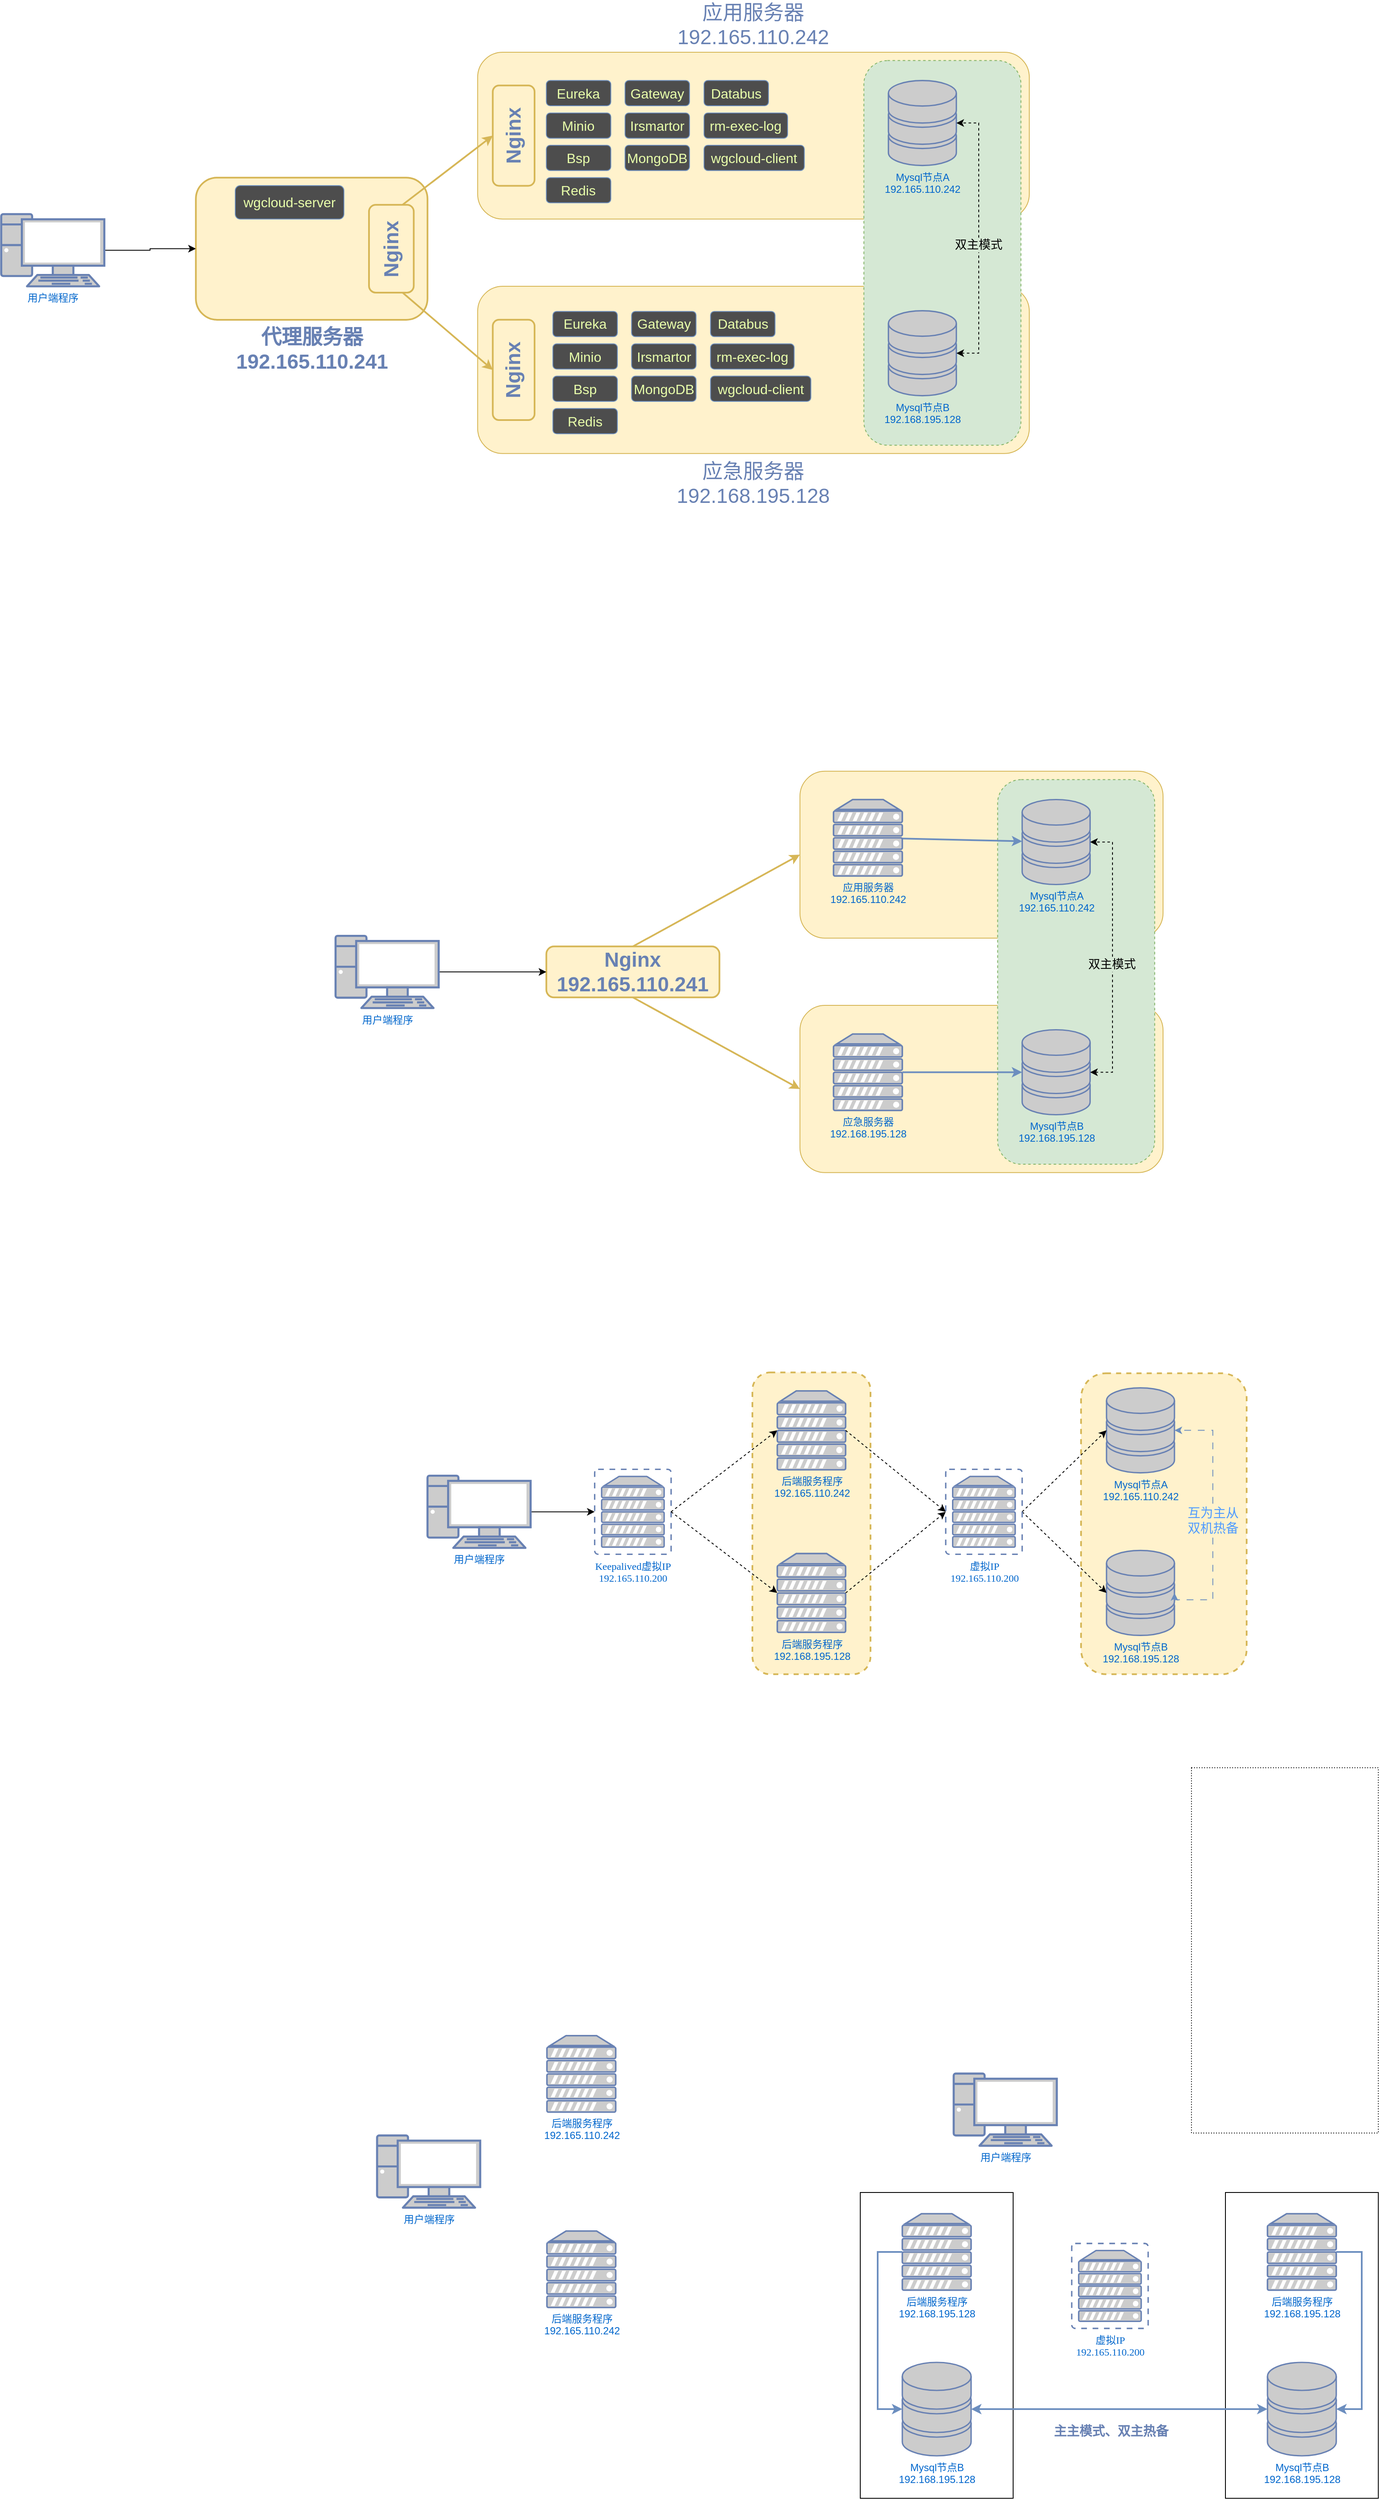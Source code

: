 <mxfile version="21.0.8" type="github">
  <diagram name="第 1 页" id="BswIt9UjBe5UcrXF_6dl">
    <mxGraphModel dx="2634" dy="2364" grid="1" gridSize="9.843" guides="1" tooltips="1" connect="1" arrows="1" fold="1" page="0" pageScale="1" pageWidth="827" pageHeight="1169" math="0" shadow="0">
      <root>
        <mxCell id="0" />
        <mxCell id="1" parent="0" />
        <mxCell id="cAEdlz6pTDF4jk9mvGDk-106" value="" style="rounded=1;whiteSpace=wrap;html=1;dashed=1;labelBackgroundColor=#FFF2CC;labelBorderColor=none;strokeColor=#d6b656;strokeWidth=2;fontFamily=Times New Roman;fontSize=15;fillColor=#fff2cc;glass=0;" parent="1" vertex="1">
          <mxGeometry x="-267.025" y="274.678" width="139.075" height="355.252" as="geometry" />
        </mxCell>
        <mxCell id="cAEdlz6pTDF4jk9mvGDk-84" value="" style="rounded=1;whiteSpace=wrap;html=1;dashed=1;labelBorderColor=none;strokeColor=#d6b656;fontFamily=Times New Roman;fontSize=15;fillColor=#fff2cc;strokeWidth=2;" parent="1" vertex="1">
          <mxGeometry x="119.97" y="275.59" width="194.99" height="354.33" as="geometry" />
        </mxCell>
        <mxCell id="cAEdlz6pTDF4jk9mvGDk-60" value="" style="rounded=0;whiteSpace=wrap;html=1;labelBorderColor=#6c8ebf;fontFamily=Times New Roman;fontSize=15;dashed=1;dashPattern=1 2;" parent="1" vertex="1">
          <mxGeometry x="250" y="740" width="220" height="430" as="geometry" />
        </mxCell>
        <mxCell id="cAEdlz6pTDF4jk9mvGDk-47" value="" style="rounded=0;whiteSpace=wrap;html=1;fontFamily=Comic Sans MS;" parent="1" vertex="1">
          <mxGeometry x="290" y="1240" width="180" height="360" as="geometry" />
        </mxCell>
        <mxCell id="cAEdlz6pTDF4jk9mvGDk-1" value="Mysql节点A&lt;br&gt;192.165.110.242&lt;br&gt;" style="fontColor=#0066CC;verticalAlign=top;verticalLabelPosition=bottom;labelPosition=center;align=center;html=1;outlineConnect=0;fillColor=#CCCCCC;strokeColor=#6881B3;gradientColor=none;gradientDirection=north;strokeWidth=2;shape=mxgraph.networks.storage;" parent="1" vertex="1">
          <mxGeometry x="149.97" y="292.81" width="80" height="100" as="geometry" />
        </mxCell>
        <mxCell id="cAEdlz6pTDF4jk9mvGDk-2" value="Mysql节点B&lt;br&gt;192.168.195.128&lt;br&gt;" style="fontColor=#0066CC;verticalAlign=top;verticalLabelPosition=bottom;labelPosition=center;align=center;html=1;outlineConnect=0;fillColor=#CCCCCC;strokeColor=#6881B3;gradientColor=none;gradientDirection=north;strokeWidth=2;shape=mxgraph.networks.storage;" parent="1" vertex="1">
          <mxGeometry x="149.97" y="484.231" width="80" height="100" as="geometry" />
        </mxCell>
        <mxCell id="cAEdlz6pTDF4jk9mvGDk-3" value="用户端程序" style="fontColor=#0066CC;verticalAlign=top;verticalLabelPosition=bottom;labelPosition=center;align=center;html=1;outlineConnect=0;fillColor=#CCCCCC;strokeColor=#6881B3;gradientColor=none;gradientDirection=north;strokeWidth=2;shape=mxgraph.networks.pc;" parent="1" vertex="1">
          <mxGeometry x="-708.97" y="1172.88" width="121.43" height="85" as="geometry" />
        </mxCell>
        <mxCell id="cAEdlz6pTDF4jk9mvGDk-4" value="后端服务程序&lt;br&gt;192.165.110.242&lt;br&gt;" style="fontColor=#0066CC;verticalAlign=top;verticalLabelPosition=bottom;labelPosition=center;align=center;html=1;outlineConnect=0;fillColor=#CCCCCC;strokeColor=#6881B3;gradientColor=none;gradientDirection=north;strokeWidth=2;shape=mxgraph.networks.server;" parent="1" vertex="1">
          <mxGeometry x="-508.97" y="1055.38" width="81" height="90" as="geometry" />
        </mxCell>
        <mxCell id="cAEdlz6pTDF4jk9mvGDk-23" value="" style="endArrow=classic;startArrow=classic;html=1;rounded=0;strokeColor=#6c8ebf;fontColor=#99004D;fillColor=#dae8fc;strokeWidth=1;edgeStyle=orthogonalEdgeStyle;entryX=1;entryY=0.5;entryDx=0;entryDy=0;entryPerimeter=0;exitX=1;exitY=0.5;exitDx=0;exitDy=0;exitPerimeter=0;dashed=1;dashPattern=8 8;" parent="1" source="cAEdlz6pTDF4jk9mvGDk-2" target="cAEdlz6pTDF4jk9mvGDk-1" edge="1">
          <mxGeometry width="50" height="50" relative="1" as="geometry">
            <mxPoint x="-70.87" y="492.81" as="sourcePoint" />
            <mxPoint x="-20.87" y="442.81" as="targetPoint" />
            <Array as="points">
              <mxPoint x="275.13" y="542.31" />
              <mxPoint x="275.13" y="343.31" />
            </Array>
          </mxGeometry>
        </mxCell>
        <mxCell id="cAEdlz6pTDF4jk9mvGDk-59" value="互为主从&lt;br&gt;双机热备" style="edgeLabel;html=1;align=center;verticalAlign=middle;resizable=0;points=[];fontSize=15;fontFamily=Times New Roman;fontColor=#4F9BFF;labelBorderColor=none;labelBackgroundColor=#FFF2CC;" parent="cAEdlz6pTDF4jk9mvGDk-23" vertex="1" connectable="0">
          <mxGeometry x="0.068" y="3" relative="1" as="geometry">
            <mxPoint x="3" y="11" as="offset" />
          </mxGeometry>
        </mxCell>
        <mxCell id="cAEdlz6pTDF4jk9mvGDk-34" value="Mysql节点B&lt;br&gt;192.168.195.128&lt;br&gt;" style="fontColor=#0066CC;verticalAlign=top;verticalLabelPosition=bottom;labelPosition=center;align=center;html=1;outlineConnect=0;fillColor=#CCCCCC;strokeColor=#6881B3;gradientColor=none;gradientDirection=north;strokeWidth=2;shape=mxgraph.networks.storage;" parent="1" vertex="1">
          <mxGeometry x="339.5" y="1440" width="81" height="110" as="geometry" />
        </mxCell>
        <mxCell id="cAEdlz6pTDF4jk9mvGDk-36" value="用户端程序" style="fontColor=#0066CC;verticalAlign=top;verticalLabelPosition=bottom;labelPosition=center;align=center;html=1;outlineConnect=0;fillColor=#CCCCCC;strokeColor=#6881B3;gradientColor=none;gradientDirection=north;strokeWidth=2;shape=mxgraph.networks.pc;" parent="1" vertex="1">
          <mxGeometry x="-30" y="1100" width="121.43" height="85" as="geometry" />
        </mxCell>
        <mxCell id="cAEdlz6pTDF4jk9mvGDk-41" style="edgeStyle=orthogonalEdgeStyle;rounded=0;orthogonalLoop=1;jettySize=auto;html=1;entryX=1;entryY=0.5;entryDx=0;entryDy=0;entryPerimeter=0;strokeColor=#6c8ebf;strokeWidth=2;fontFamily=Comic Sans MS;fontColor=#6881b3;fillColor=#dae8fc;exitX=1;exitY=0.5;exitDx=0;exitDy=0;exitPerimeter=0;" parent="1" source="cAEdlz6pTDF4jk9mvGDk-42" target="cAEdlz6pTDF4jk9mvGDk-34" edge="1">
          <mxGeometry relative="1" as="geometry">
            <Array as="points">
              <mxPoint x="450.5" y="1310" />
              <mxPoint x="450.5" y="1495" />
            </Array>
          </mxGeometry>
        </mxCell>
        <mxCell id="cAEdlz6pTDF4jk9mvGDk-42" value="后端服务程序&lt;br&gt;192.168.195.128" style="fontColor=#0066CC;verticalAlign=top;verticalLabelPosition=bottom;labelPosition=center;align=center;html=1;outlineConnect=0;fillColor=#CCCCCC;strokeColor=#6881B3;gradientColor=none;gradientDirection=north;strokeWidth=2;shape=mxgraph.networks.server;" parent="1" vertex="1">
          <mxGeometry x="339.5" y="1265" width="81" height="90" as="geometry" />
        </mxCell>
        <mxCell id="cAEdlz6pTDF4jk9mvGDk-46" value="虚拟IP&lt;br&gt;192.165.110.200" style="fontColor=#0066CC;verticalAlign=top;verticalLabelPosition=bottom;labelPosition=center;align=center;html=1;outlineConnect=0;fillColor=#CCCCCC;strokeColor=#6881B3;gradientColor=none;gradientDirection=north;strokeWidth=2;shape=mxgraph.networks.virtual_server;fontFamily=Comic Sans MS;" parent="1" vertex="1">
          <mxGeometry x="109" y="1300" width="90" height="100" as="geometry" />
        </mxCell>
        <mxCell id="cAEdlz6pTDF4jk9mvGDk-49" value="" style="rounded=0;whiteSpace=wrap;html=1;fontFamily=Comic Sans MS;" parent="1" vertex="1">
          <mxGeometry x="-140" y="1240" width="180" height="360" as="geometry" />
        </mxCell>
        <mxCell id="cAEdlz6pTDF4jk9mvGDk-50" value="Mysql节点B&lt;br&gt;192.168.195.128&lt;br&gt;" style="fontColor=#0066CC;verticalAlign=top;verticalLabelPosition=bottom;labelPosition=center;align=center;html=1;outlineConnect=0;fillColor=#CCCCCC;strokeColor=#6881B3;gradientColor=none;gradientDirection=north;strokeWidth=2;shape=mxgraph.networks.storage;" parent="1" vertex="1">
          <mxGeometry x="-90.5" y="1440" width="81" height="110" as="geometry" />
        </mxCell>
        <mxCell id="cAEdlz6pTDF4jk9mvGDk-51" style="edgeStyle=orthogonalEdgeStyle;rounded=0;orthogonalLoop=1;jettySize=auto;html=1;entryX=0;entryY=0.5;entryDx=0;entryDy=0;entryPerimeter=0;strokeColor=#6c8ebf;strokeWidth=2;fontFamily=Comic Sans MS;fontColor=#6881b3;fillColor=#dae8fc;exitX=0;exitY=0.5;exitDx=0;exitDy=0;exitPerimeter=0;" parent="1" source="cAEdlz6pTDF4jk9mvGDk-52" target="cAEdlz6pTDF4jk9mvGDk-50" edge="1">
          <mxGeometry relative="1" as="geometry">
            <Array as="points">
              <mxPoint x="-119.5" y="1310" />
              <mxPoint x="-119.5" y="1495" />
            </Array>
          </mxGeometry>
        </mxCell>
        <mxCell id="cAEdlz6pTDF4jk9mvGDk-52" value="后端服务程序&lt;br&gt;192.168.195.128" style="fontColor=#0066CC;verticalAlign=top;verticalLabelPosition=bottom;labelPosition=center;align=center;html=1;outlineConnect=0;fillColor=#CCCCCC;strokeColor=#6881B3;gradientColor=none;gradientDirection=north;strokeWidth=2;shape=mxgraph.networks.server;" parent="1" vertex="1">
          <mxGeometry x="-90.5" y="1265" width="81" height="90" as="geometry" />
        </mxCell>
        <mxCell id="cAEdlz6pTDF4jk9mvGDk-54" value="" style="endArrow=classic;startArrow=classic;html=1;rounded=0;strokeColor=#6c8ebf;strokeWidth=2;fontFamily=Comic Sans MS;fontColor=#6881b3;fillColor=#dae8fc;exitX=1;exitY=0.5;exitDx=0;exitDy=0;exitPerimeter=0;" parent="1" source="cAEdlz6pTDF4jk9mvGDk-50" target="cAEdlz6pTDF4jk9mvGDk-34" edge="1">
          <mxGeometry width="50" height="50" relative="1" as="geometry">
            <mxPoint x="250" y="1370" as="sourcePoint" />
            <mxPoint x="300" y="1320" as="targetPoint" />
          </mxGeometry>
        </mxCell>
        <mxCell id="cAEdlz6pTDF4jk9mvGDk-55" value="&lt;p style=&quot;line-height: 120%; font-size: 15px;&quot;&gt;主主模式、双主热备&lt;/p&gt;" style="edgeLabel;html=1;align=center;verticalAlign=middle;resizable=0;points=[];fontFamily=Times New Roman;fontColor=#6881b3;fontSize=15;fontStyle=1;spacing=2;spacingLeft=0;horizontal=1;" parent="cAEdlz6pTDF4jk9mvGDk-54" vertex="1" connectable="0">
          <mxGeometry x="-0.073" relative="1" as="geometry">
            <mxPoint x="2" y="25" as="offset" />
          </mxGeometry>
        </mxCell>
        <mxCell id="cAEdlz6pTDF4jk9mvGDk-78" style="rounded=0;orthogonalLoop=1;jettySize=auto;html=1;strokeColor=#000000;strokeWidth=1;fontFamily=Times New Roman;fontSize=15;fontColor=#6881b3;fillColor=#F2CC8F;exitX=1;exitY=0.5;exitDx=0;exitDy=0;exitPerimeter=0;dashed=1;entryX=0;entryY=0.5;entryDx=0;entryDy=0;entryPerimeter=0;" parent="1" source="cAEdlz6pTDF4jk9mvGDk-62" target="cAEdlz6pTDF4jk9mvGDk-1" edge="1">
          <mxGeometry relative="1" as="geometry" />
        </mxCell>
        <mxCell id="cAEdlz6pTDF4jk9mvGDk-79" style="edgeStyle=none;rounded=0;orthogonalLoop=1;jettySize=auto;html=1;strokeColor=#000000;strokeWidth=1;fontFamily=Times New Roman;fontSize=15;fontColor=#6881b3;fillColor=#F2CC8F;exitX=1;exitY=0.5;exitDx=0;exitDy=0;exitPerimeter=0;dashed=1;entryX=0;entryY=0.5;entryDx=0;entryDy=0;entryPerimeter=0;" parent="1" source="cAEdlz6pTDF4jk9mvGDk-62" target="cAEdlz6pTDF4jk9mvGDk-2" edge="1">
          <mxGeometry relative="1" as="geometry" />
        </mxCell>
        <mxCell id="cAEdlz6pTDF4jk9mvGDk-62" value="虚拟IP&lt;br&gt;192.165.110.200" style="fontColor=#0066CC;verticalAlign=top;verticalLabelPosition=bottom;labelPosition=center;align=center;html=1;outlineConnect=0;fillColor=#CCCCCC;strokeColor=#6881B3;gradientColor=none;gradientDirection=north;strokeWidth=2;shape=mxgraph.networks.virtual_server;fontFamily=Comic Sans MS;" parent="1" vertex="1">
          <mxGeometry x="-39.37" y="388.7" width="90" height="100" as="geometry" />
        </mxCell>
        <mxCell id="cAEdlz6pTDF4jk9mvGDk-77" value="后端服务程序&lt;br&gt;192.165.110.242&lt;br&gt;" style="fontColor=#0066CC;verticalAlign=top;verticalLabelPosition=bottom;labelPosition=center;align=center;html=1;outlineConnect=0;fillColor=#CCCCCC;strokeColor=#6881B3;gradientColor=none;gradientDirection=north;strokeWidth=2;shape=mxgraph.networks.server;" parent="1" vertex="1">
          <mxGeometry x="-508.97" y="1285.38" width="81" height="90" as="geometry" />
        </mxCell>
        <mxCell id="cAEdlz6pTDF4jk9mvGDk-116" style="edgeStyle=orthogonalEdgeStyle;rounded=0;orthogonalLoop=1;jettySize=auto;html=1;entryX=0;entryY=0.5;entryDx=0;entryDy=0;entryPerimeter=0;strokeColor=#000000;" parent="1" source="cAEdlz6pTDF4jk9mvGDk-90" target="cAEdlz6pTDF4jk9mvGDk-96" edge="1">
          <mxGeometry relative="1" as="geometry" />
        </mxCell>
        <mxCell id="cAEdlz6pTDF4jk9mvGDk-90" value="用户端程序" style="fontColor=#0066CC;verticalAlign=top;verticalLabelPosition=bottom;labelPosition=center;align=center;html=1;outlineConnect=0;fillColor=#CCCCCC;strokeColor=#6881B3;gradientColor=none;gradientDirection=north;strokeWidth=2;shape=mxgraph.networks.pc;" parent="1" vertex="1">
          <mxGeometry x="-649.6" y="396.2" width="121.43" height="85" as="geometry" />
        </mxCell>
        <mxCell id="cAEdlz6pTDF4jk9mvGDk-113" value="" style="group" parent="1" vertex="1" connectable="0">
          <mxGeometry x="-452.75" y="388.7" width="90" height="100" as="geometry" />
        </mxCell>
        <mxCell id="cAEdlz6pTDF4jk9mvGDk-96" value="Keepalived虚拟IP&lt;br&gt;192.165.110.200" style="fontColor=#0066CC;verticalAlign=top;verticalLabelPosition=bottom;labelPosition=center;align=center;html=1;outlineConnect=0;fillColor=#CCCCCC;strokeColor=#6881B3;gradientColor=none;gradientDirection=north;strokeWidth=2;shape=mxgraph.networks.virtual_server;fontFamily=Comic Sans MS;" parent="cAEdlz6pTDF4jk9mvGDk-113" vertex="1">
          <mxGeometry width="90" height="100" as="geometry" />
        </mxCell>
        <mxCell id="cAEdlz6pTDF4jk9mvGDk-104" style="edgeStyle=none;rounded=0;orthogonalLoop=1;jettySize=auto;html=1;entryX=0;entryY=0.5;entryDx=0;entryDy=0;entryPerimeter=0;dashed=1;strokeColor=#000000;strokeWidth=1;fontFamily=Times New Roman;fontSize=15;fontColor=#4F9BFF;fillColor=#F2CC8F;exitX=1;exitY=0.5;exitDx=0;exitDy=0;exitPerimeter=0;" parent="1" source="cAEdlz6pTDF4jk9mvGDk-96" target="cAEdlz6pTDF4jk9mvGDk-102" edge="1">
          <mxGeometry relative="1" as="geometry" />
        </mxCell>
        <mxCell id="cAEdlz6pTDF4jk9mvGDk-105" style="edgeStyle=none;rounded=0;orthogonalLoop=1;jettySize=auto;html=1;entryX=0;entryY=0.5;entryDx=0;entryDy=0;entryPerimeter=0;dashed=1;strokeColor=#000000;strokeWidth=1;fontFamily=Times New Roman;fontSize=15;fontColor=#4F9BFF;fillColor=#F2CC8F;exitX=1;exitY=0.5;exitDx=0;exitDy=0;exitPerimeter=0;" parent="1" source="cAEdlz6pTDF4jk9mvGDk-96" target="cAEdlz6pTDF4jk9mvGDk-103" edge="1">
          <mxGeometry relative="1" as="geometry" />
        </mxCell>
        <mxCell id="cAEdlz6pTDF4jk9mvGDk-107" style="edgeStyle=none;rounded=0;orthogonalLoop=1;jettySize=auto;html=1;exitX=1;exitY=0.5;exitDx=0;exitDy=0;dashed=1;strokeColor=#000000;strokeWidth=1;fontFamily=Times New Roman;fontSize=15;fontColor=#4F9BFF;fillColor=#F2CC8F;" parent="1" source="cAEdlz6pTDF4jk9mvGDk-106" target="cAEdlz6pTDF4jk9mvGDk-106" edge="1">
          <mxGeometry relative="1" as="geometry" />
        </mxCell>
        <mxCell id="cAEdlz6pTDF4jk9mvGDk-119" value="" style="group" parent="1" vertex="1" connectable="0">
          <mxGeometry x="-237.72" y="296.404" width="80.465" height="284.233" as="geometry" />
        </mxCell>
        <mxCell id="cAEdlz6pTDF4jk9mvGDk-102" value="后端服务程序&lt;br&gt;192.165.110.242&lt;br&gt;" style="fontColor=#0066CC;verticalAlign=top;verticalLabelPosition=bottom;labelPosition=center;align=center;html=1;outlineConnect=0;fillColor=#CCCCCC;strokeColor=#6881B3;gradientColor=none;gradientDirection=north;strokeWidth=2;shape=mxgraph.networks.server;" parent="cAEdlz6pTDF4jk9mvGDk-119" vertex="1">
          <mxGeometry width="80.465" height="92.812" as="geometry" />
        </mxCell>
        <mxCell id="cAEdlz6pTDF4jk9mvGDk-103" value="后端服务程序&lt;br&gt;192.168.195.128" style="fontColor=#0066CC;verticalAlign=top;verticalLabelPosition=bottom;labelPosition=center;align=center;html=1;outlineConnect=0;fillColor=#CCCCCC;strokeColor=#6881B3;gradientColor=none;gradientDirection=north;strokeWidth=2;shape=mxgraph.networks.server;movable=1;resizable=1;rotatable=1;deletable=1;editable=1;connectable=1;" parent="cAEdlz6pTDF4jk9mvGDk-119" vertex="1">
          <mxGeometry y="191.421" width="80.465" height="92.812" as="geometry" />
        </mxCell>
        <mxCell id="cAEdlz6pTDF4jk9mvGDk-120" style="rounded=0;orthogonalLoop=1;jettySize=auto;html=1;exitX=1;exitY=0.5;exitDx=0;exitDy=0;exitPerimeter=0;strokeColor=#000000;dashed=1;entryX=0;entryY=0.5;entryDx=0;entryDy=0;entryPerimeter=0;" parent="1" source="cAEdlz6pTDF4jk9mvGDk-102" target="cAEdlz6pTDF4jk9mvGDk-62" edge="1">
          <mxGeometry relative="1" as="geometry" />
        </mxCell>
        <mxCell id="cAEdlz6pTDF4jk9mvGDk-121" style="edgeStyle=none;rounded=0;orthogonalLoop=1;jettySize=auto;html=1;exitX=1;exitY=0.5;exitDx=0;exitDy=0;exitPerimeter=0;entryX=0;entryY=0.5;entryDx=0;entryDy=0;entryPerimeter=0;dashed=1;strokeColor=#000000;" parent="1" source="cAEdlz6pTDF4jk9mvGDk-103" target="cAEdlz6pTDF4jk9mvGDk-62" edge="1">
          <mxGeometry relative="1" as="geometry" />
        </mxCell>
        <mxCell id="cAEdlz6pTDF4jk9mvGDk-123" value="" style="rounded=1;whiteSpace=wrap;html=1;strokeColor=#d6b656;fontFamily=Comic Sans MS;fillColor=#fff2cc;" parent="1" vertex="1">
          <mxGeometry x="-211.04" y="-157.48" width="427.58" height="196.85" as="geometry" />
        </mxCell>
        <mxCell id="cAEdlz6pTDF4jk9mvGDk-126" value="应急服务器&lt;br&gt;192.168.195.128" style="fontColor=#0066CC;verticalAlign=top;verticalLabelPosition=bottom;labelPosition=center;align=center;html=1;outlineConnect=0;fillColor=#CCCCCC;strokeColor=#6881B3;gradientColor=none;gradientDirection=north;strokeWidth=2;shape=mxgraph.networks.server;" parent="1" vertex="1">
          <mxGeometry x="-171.498" y="-123.74" width="81" height="90" as="geometry" />
        </mxCell>
        <mxCell id="cAEdlz6pTDF4jk9mvGDk-138" style="rounded=0;orthogonalLoop=1;jettySize=auto;html=1;entryX=0;entryY=0.5;entryDx=0;entryDy=0;strokeColor=#d6b656;fontSize=14;fontColor=#4F9BFF;exitX=0.5;exitY=0;exitDx=0;exitDy=0;fillColor=#fff2cc;strokeWidth=2;" parent="1" source="cAEdlz6pTDF4jk9mvGDk-127" target="cAEdlz6pTDF4jk9mvGDk-48" edge="1">
          <mxGeometry relative="1" as="geometry" />
        </mxCell>
        <mxCell id="cAEdlz6pTDF4jk9mvGDk-139" style="edgeStyle=none;rounded=0;orthogonalLoop=1;jettySize=auto;html=1;entryX=0;entryY=0.5;entryDx=0;entryDy=0;strokeColor=#d6b656;fontSize=14;fontColor=#4F9BFF;exitX=0.5;exitY=1;exitDx=0;exitDy=0;fillColor=#fff2cc;strokeWidth=2;" parent="1" source="cAEdlz6pTDF4jk9mvGDk-127" target="cAEdlz6pTDF4jk9mvGDk-123" edge="1">
          <mxGeometry relative="1" as="geometry" />
        </mxCell>
        <mxCell id="cAEdlz6pTDF4jk9mvGDk-127" value="&lt;b&gt;&lt;font style=&quot;font-size: 24px;&quot;&gt;Nginx&lt;br&gt;192.165.110.241&lt;br&gt;&lt;/font&gt;&lt;/b&gt;" style="rounded=1;whiteSpace=wrap;html=1;fillStyle=auto;strokeColor=#d6b656;strokeWidth=2;fillColor=#fff2cc;fontColor=#6881b3;" parent="1" vertex="1">
          <mxGeometry x="-509.67" y="-226.85" width="203.85" height="60" as="geometry" />
        </mxCell>
        <mxCell id="cAEdlz6pTDF4jk9mvGDk-48" value="" style="rounded=1;whiteSpace=wrap;html=1;strokeColor=#d6b656;fontFamily=Comic Sans MS;fillColor=#fff2cc;" parent="1" vertex="1">
          <mxGeometry x="-211.04" y="-433.07" width="427.58" height="196.43" as="geometry" />
        </mxCell>
        <mxCell id="cAEdlz6pTDF4jk9mvGDk-128" value="" style="rounded=1;whiteSpace=wrap;html=1;fillStyle=auto;strokeColor=#82b366;strokeWidth=1;fontSize=24;fillColor=#d5e8d4;dashed=1;labelBackgroundColor=#d5e8d4;" parent="1" vertex="1">
          <mxGeometry x="21.73" y="-423.23" width="184.96" height="452.76" as="geometry" />
        </mxCell>
        <mxCell id="cAEdlz6pTDF4jk9mvGDk-124" value="Mysql节点B&lt;br&gt;192.168.195.128" style="fontColor=#0066CC;verticalAlign=top;verticalLabelPosition=bottom;labelPosition=center;align=center;html=1;outlineConnect=0;fillColor=#CCCCCC;strokeColor=#6881B3;gradientColor=none;gradientDirection=north;strokeWidth=2;shape=mxgraph.networks.storage;" parent="1" vertex="1">
          <mxGeometry x="50.632" y="-128.74" width="80" height="100" as="geometry" />
        </mxCell>
        <mxCell id="cAEdlz6pTDF4jk9mvGDk-125" style="edgeStyle=none;rounded=0;orthogonalLoop=1;jettySize=auto;html=1;strokeColor=#6c8ebf;strokeWidth=2;fontFamily=Comic Sans MS;fontColor=#6881b3;fillColor=#dae8fc;" parent="1" source="cAEdlz6pTDF4jk9mvGDk-126" target="cAEdlz6pTDF4jk9mvGDk-124" edge="1">
          <mxGeometry relative="1" as="geometry" />
        </mxCell>
        <mxCell id="cAEdlz6pTDF4jk9mvGDk-33" value="Mysql节点A&lt;br&gt;192.165.110.242&lt;br&gt;" style="fontColor=#0066CC;verticalAlign=top;verticalLabelPosition=bottom;labelPosition=center;align=center;html=1;outlineConnect=0;fillColor=#CCCCCC;strokeColor=#6881B3;gradientColor=none;gradientDirection=north;strokeWidth=2;shape=mxgraph.networks.storage;" parent="1" vertex="1">
          <mxGeometry x="50.63" y="-399.75" width="80" height="100" as="geometry" />
        </mxCell>
        <mxCell id="cAEdlz6pTDF4jk9mvGDk-37" style="edgeStyle=none;rounded=0;orthogonalLoop=1;jettySize=auto;html=1;strokeColor=#6c8ebf;strokeWidth=2;fontFamily=Comic Sans MS;fontColor=#6881b3;fillColor=#dae8fc;" parent="1" source="cAEdlz6pTDF4jk9mvGDk-39" target="cAEdlz6pTDF4jk9mvGDk-33" edge="1">
          <mxGeometry relative="1" as="geometry" />
        </mxCell>
        <mxCell id="cAEdlz6pTDF4jk9mvGDk-39" value="应用服务器&lt;br&gt;192.165.110.242" style="fontColor=#0066CC;verticalAlign=top;verticalLabelPosition=bottom;labelPosition=center;align=center;html=1;outlineConnect=0;fillColor=#CCCCCC;strokeColor=#6881B3;gradientColor=none;gradientDirection=north;strokeWidth=2;shape=mxgraph.networks.server;" parent="1" vertex="1">
          <mxGeometry x="-171.5" y="-399.75" width="81" height="90" as="geometry" />
        </mxCell>
        <mxCell id="cAEdlz6pTDF4jk9mvGDk-132" value="" style="endArrow=classic;startArrow=classic;html=1;rounded=0;dashed=1;strokeColor=#000000;fontSize=24;fontColor=#4F9BFF;entryX=1;entryY=0.5;entryDx=0;entryDy=0;entryPerimeter=0;edgeStyle=orthogonalEdgeStyle;exitX=1;exitY=0.5;exitDx=0;exitDy=0;exitPerimeter=0;" parent="1" source="cAEdlz6pTDF4jk9mvGDk-124" target="cAEdlz6pTDF4jk9mvGDk-33" edge="1">
          <mxGeometry width="50" height="50" relative="1" as="geometry">
            <mxPoint x="89" y="-137" as="sourcePoint" />
            <mxPoint x="139" y="-187" as="targetPoint" />
            <Array as="points">
              <mxPoint x="157" y="-79" />
              <mxPoint x="157" y="-350" />
            </Array>
          </mxGeometry>
        </mxCell>
        <mxCell id="cAEdlz6pTDF4jk9mvGDk-133" value="&lt;font style=&quot;font-size: 14px;&quot;&gt;&lt;br&gt;&lt;/font&gt;" style="edgeLabel;html=1;align=center;verticalAlign=middle;resizable=0;points=[];fontSize=24;fontColor=#000000;labelBackgroundColor=#d5e8d4;spacing=1;" parent="cAEdlz6pTDF4jk9mvGDk-132" vertex="1" connectable="0">
          <mxGeometry x="0.038" relative="1" as="geometry">
            <mxPoint as="offset" />
          </mxGeometry>
        </mxCell>
        <mxCell id="cAEdlz6pTDF4jk9mvGDk-135" value="双主模式" style="edgeLabel;html=1;align=center;verticalAlign=middle;resizable=0;points=[];fontSize=14;fontColor=#000000;labelBackgroundColor=#d5e8d4;" parent="cAEdlz6pTDF4jk9mvGDk-132" vertex="1" connectable="0">
          <mxGeometry x="-0.05" y="1" relative="1" as="geometry">
            <mxPoint as="offset" />
          </mxGeometry>
        </mxCell>
        <mxCell id="cAEdlz6pTDF4jk9mvGDk-137" style="edgeStyle=orthogonalEdgeStyle;rounded=0;orthogonalLoop=1;jettySize=auto;html=1;entryX=0;entryY=0.5;entryDx=0;entryDy=0;strokeColor=#000000;fontSize=14;fontColor=#4F9BFF;" parent="1" source="cAEdlz6pTDF4jk9mvGDk-136" target="cAEdlz6pTDF4jk9mvGDk-127" edge="1">
          <mxGeometry relative="1" as="geometry" />
        </mxCell>
        <mxCell id="cAEdlz6pTDF4jk9mvGDk-136" value="用户端程序" style="fontColor=#0066CC;verticalAlign=top;verticalLabelPosition=bottom;labelPosition=center;align=center;html=1;outlineConnect=0;fillColor=#CCCCCC;strokeColor=#6881B3;gradientColor=none;gradientDirection=north;strokeWidth=2;shape=mxgraph.networks.pc;" parent="1" vertex="1">
          <mxGeometry x="-757.868" y="-239.347" width="121.43" height="85" as="geometry" />
        </mxCell>
        <mxCell id="cAEdlz6pTDF4jk9mvGDk-140" value="&lt;font style=&quot;font-size: 24px;&quot; color=&quot;#6881b3&quot;&gt;应急服务器&lt;br&gt;192.168.195.128&lt;/font&gt;" style="rounded=1;whiteSpace=wrap;html=1;strokeColor=#d6b656;fontFamily=Helvetica;fillColor=#fff2cc;labelPosition=center;verticalLabelPosition=bottom;align=center;verticalAlign=top;fontColor=#4F9BFF;" parent="1" vertex="1">
          <mxGeometry x="-590.55" y="-1003.94" width="649.6" height="196.85" as="geometry" />
        </mxCell>
        <mxCell id="cAEdlz6pTDF4jk9mvGDk-144" value="&lt;b&gt;&lt;font style=&quot;font-size: 24px;&quot;&gt;代理服务器&lt;br&gt;192.165.110.241&lt;/font&gt;&lt;/b&gt;" style="rounded=1;whiteSpace=wrap;html=1;fillStyle=auto;strokeColor=#d6b656;strokeWidth=2;fillColor=#fff2cc;fontColor=#6881b3;labelPosition=center;verticalLabelPosition=bottom;align=center;verticalAlign=top;" parent="1" vertex="1">
          <mxGeometry x="-922.36" y="-1131.89" width="272.76" height="167.33" as="geometry" />
        </mxCell>
        <mxCell id="cAEdlz6pTDF4jk9mvGDk-145" value="&lt;span style=&quot;font-size: 24px;&quot;&gt;&lt;font color=&quot;#6881b3&quot;&gt;应用服务器&lt;br&gt;192.165.110.242&lt;/font&gt;&lt;/span&gt;" style="rounded=1;whiteSpace=wrap;html=1;strokeColor=#d6b656;fontFamily=Helvetica;fillColor=#fff2cc;labelPosition=center;verticalLabelPosition=top;align=center;verticalAlign=bottom;" parent="1" vertex="1">
          <mxGeometry x="-590.55" y="-1279.53" width="649.6" height="196.43" as="geometry" />
        </mxCell>
        <mxCell id="cAEdlz6pTDF4jk9mvGDk-146" value="" style="rounded=1;whiteSpace=wrap;html=1;fillStyle=auto;strokeColor=#82b366;strokeWidth=1;fontSize=24;fillColor=#d5e8d4;dashed=1;labelBackgroundColor=#d5e8d4;" parent="1" vertex="1">
          <mxGeometry x="-135.758" y="-1269.688" width="184.96" height="452.76" as="geometry" />
        </mxCell>
        <mxCell id="cAEdlz6pTDF4jk9mvGDk-147" value="Mysql节点B&lt;br&gt;192.168.195.128" style="fontColor=#0066CC;verticalAlign=top;verticalLabelPosition=bottom;labelPosition=center;align=center;html=1;outlineConnect=0;fillColor=#CCCCCC;strokeColor=#6881B3;gradientColor=none;gradientDirection=north;strokeWidth=2;shape=mxgraph.networks.storage;" parent="1" vertex="1">
          <mxGeometry x="-106.855" y="-975.197" width="80" height="100" as="geometry" />
        </mxCell>
        <mxCell id="cAEdlz6pTDF4jk9mvGDk-149" value="Mysql节点A&lt;br&gt;192.165.110.242&lt;br&gt;" style="fontColor=#0066CC;verticalAlign=top;verticalLabelPosition=bottom;labelPosition=center;align=center;html=1;outlineConnect=0;fillColor=#CCCCCC;strokeColor=#6881B3;gradientColor=none;gradientDirection=north;strokeWidth=2;shape=mxgraph.networks.storage;" parent="1" vertex="1">
          <mxGeometry x="-106.858" y="-1246.207" width="80" height="100" as="geometry" />
        </mxCell>
        <mxCell id="cAEdlz6pTDF4jk9mvGDk-152" value="" style="endArrow=classic;startArrow=classic;html=1;rounded=0;dashed=1;strokeColor=#000000;fontSize=24;fontColor=#4F9BFF;entryX=1;entryY=0.5;entryDx=0;entryDy=0;entryPerimeter=0;edgeStyle=orthogonalEdgeStyle;exitX=1;exitY=0.5;exitDx=0;exitDy=0;exitPerimeter=0;" parent="1" source="cAEdlz6pTDF4jk9mvGDk-147" target="cAEdlz6pTDF4jk9mvGDk-149" edge="1">
          <mxGeometry width="50" height="50" relative="1" as="geometry">
            <mxPoint x="-68.488" y="-983.457" as="sourcePoint" />
            <mxPoint x="-18.488" y="-1033.457" as="targetPoint" />
            <Array as="points">
              <mxPoint x="-0.488" y="-925.457" />
              <mxPoint x="-0.488" y="-1196.457" />
            </Array>
          </mxGeometry>
        </mxCell>
        <mxCell id="cAEdlz6pTDF4jk9mvGDk-153" value="&lt;font style=&quot;font-size: 14px;&quot;&gt;&lt;br&gt;&lt;/font&gt;" style="edgeLabel;html=1;align=center;verticalAlign=middle;resizable=0;points=[];fontSize=24;fontColor=#000000;labelBackgroundColor=#d5e8d4;spacing=1;" parent="cAEdlz6pTDF4jk9mvGDk-152" vertex="1" connectable="0">
          <mxGeometry x="0.038" relative="1" as="geometry">
            <mxPoint as="offset" />
          </mxGeometry>
        </mxCell>
        <mxCell id="cAEdlz6pTDF4jk9mvGDk-154" value="双主模式" style="edgeLabel;html=1;align=center;verticalAlign=middle;resizable=0;points=[];fontSize=14;fontColor=#000000;labelBackgroundColor=#d5e8d4;" parent="cAEdlz6pTDF4jk9mvGDk-152" vertex="1" connectable="0">
          <mxGeometry x="-0.05" y="1" relative="1" as="geometry">
            <mxPoint as="offset" />
          </mxGeometry>
        </mxCell>
        <mxCell id="cAEdlz6pTDF4jk9mvGDk-155" style="edgeStyle=orthogonalEdgeStyle;rounded=0;orthogonalLoop=1;jettySize=auto;html=1;entryX=0;entryY=0.5;entryDx=0;entryDy=0;strokeColor=#000000;fontSize=14;fontColor=#4F9BFF;" parent="1" source="cAEdlz6pTDF4jk9mvGDk-156" target="cAEdlz6pTDF4jk9mvGDk-144" edge="1">
          <mxGeometry relative="1" as="geometry" />
        </mxCell>
        <mxCell id="cAEdlz6pTDF4jk9mvGDk-156" value="用户端程序" style="fontColor=#0066CC;verticalAlign=top;verticalLabelPosition=bottom;labelPosition=center;align=center;html=1;outlineConnect=0;fillColor=#CCCCCC;strokeColor=#6881B3;gradientColor=none;gradientDirection=north;strokeWidth=2;shape=mxgraph.networks.pc;" parent="1" vertex="1">
          <mxGeometry x="-1151.575" y="-1088.935" width="121.43" height="85" as="geometry" />
        </mxCell>
        <mxCell id="cAEdlz6pTDF4jk9mvGDk-157" value="&lt;b&gt;&lt;font style=&quot;font-size: 24px;&quot;&gt;Nginx&lt;/font&gt;&lt;/b&gt;" style="rounded=1;whiteSpace=wrap;html=1;fillStyle=auto;strokeColor=#d6b656;strokeWidth=2;fillColor=#fff2cc;fontColor=#6881b3;horizontal=0;textDirection=ltr;" parent="1" vertex="1">
          <mxGeometry x="-572.75" y="-1240.37" width="49.22" height="118.11" as="geometry" />
        </mxCell>
        <mxCell id="cAEdlz6pTDF4jk9mvGDk-142" style="rounded=0;orthogonalLoop=1;jettySize=auto;html=1;entryX=0;entryY=0.5;entryDx=0;entryDy=0;strokeColor=#d6b656;fontSize=14;fontColor=#4F9BFF;exitX=0.75;exitY=0;exitDx=0;exitDy=0;fillColor=#fff2cc;strokeWidth=2;" parent="1" source="0hQyOllBNRxbkcplsYAJ-7" target="cAEdlz6pTDF4jk9mvGDk-157" edge="1">
          <mxGeometry relative="1" as="geometry" />
        </mxCell>
        <mxCell id="0hQyOllBNRxbkcplsYAJ-6" value="&lt;b&gt;&lt;font style=&quot;font-size: 24px;&quot;&gt;Nginx&lt;/font&gt;&lt;/b&gt;" style="rounded=1;whiteSpace=wrap;html=1;fillStyle=auto;strokeColor=#d6b656;strokeWidth=2;fillColor=#fff2cc;fontColor=#6881b3;horizontal=0;textDirection=ltr;" vertex="1" parent="1">
          <mxGeometry x="-572.748" y="-964.568" width="49.22" height="118.11" as="geometry" />
        </mxCell>
        <mxCell id="0hQyOllBNRxbkcplsYAJ-7" value="&lt;b&gt;&lt;font style=&quot;font-size: 24px;&quot;&gt;Nginx&lt;/font&gt;&lt;/b&gt;" style="rounded=1;whiteSpace=wrap;html=1;fillStyle=auto;strokeColor=#d6b656;strokeWidth=2;fillColor=#fff2cc;fontColor=#6881b3;horizontal=0;" vertex="1" parent="1">
          <mxGeometry x="-718.5" y="-1099.9" width="52.7" height="103.34" as="geometry" />
        </mxCell>
        <mxCell id="cAEdlz6pTDF4jk9mvGDk-143" style="edgeStyle=none;rounded=0;orthogonalLoop=1;jettySize=auto;html=1;entryX=0;entryY=0.5;entryDx=0;entryDy=0;strokeColor=#d6b656;fontSize=14;fontColor=#4F9BFF;exitX=0.75;exitY=1;exitDx=0;exitDy=0;fillColor=#fff2cc;strokeWidth=2;" parent="1" source="0hQyOllBNRxbkcplsYAJ-7" target="0hQyOllBNRxbkcplsYAJ-6" edge="1">
          <mxGeometry relative="1" as="geometry">
            <mxPoint x="-572.03" y="-956.992" as="targetPoint" />
          </mxGeometry>
        </mxCell>
        <mxCell id="0hQyOllBNRxbkcplsYAJ-8" value="Eureka" style="rounded=1;whiteSpace=wrap;html=1;fillColor=#4D4D4D;strokeColor=#6c8ebf;fontColor=#E9FFAB;labelBackgroundColor=none;fontSize=16;" vertex="1" parent="1">
          <mxGeometry x="-509.668" y="-1246.208" width="75.93" height="29.69" as="geometry" />
        </mxCell>
        <mxCell id="0hQyOllBNRxbkcplsYAJ-9" value="Gateway" style="rounded=1;whiteSpace=wrap;html=1;fillColor=#4D4D4D;strokeColor=#6c8ebf;fontColor=#E9FFAB;labelBackgroundColor=none;fontSize=16;" vertex="1" parent="1">
          <mxGeometry x="-417" y="-1246.208" width="75.93" height="29.69" as="geometry" />
        </mxCell>
        <mxCell id="0hQyOllBNRxbkcplsYAJ-10" value="Databus" style="rounded=1;whiteSpace=wrap;html=1;fillColor=#4D4D4D;strokeColor=#6c8ebf;fontColor=#E9FFAB;labelBackgroundColor=none;fontSize=16;" vertex="1" parent="1">
          <mxGeometry x="-324" y="-1246.208" width="75.93" height="29.69" as="geometry" />
        </mxCell>
        <mxCell id="0hQyOllBNRxbkcplsYAJ-11" value="Minio" style="rounded=1;whiteSpace=wrap;html=1;fillColor=#4D4D4D;strokeColor=#6c8ebf;fontColor=#E9FFAB;labelBackgroundColor=none;fontSize=16;" vertex="1" parent="1">
          <mxGeometry x="-509.668" y="-1208" width="75.93" height="29.69" as="geometry" />
        </mxCell>
        <mxCell id="0hQyOllBNRxbkcplsYAJ-12" value="Irsmartor" style="rounded=1;whiteSpace=wrap;html=1;fillColor=#4D4D4D;strokeColor=#6c8ebf;fontColor=#E9FFAB;labelBackgroundColor=none;fontSize=16;" vertex="1" parent="1">
          <mxGeometry x="-417" y="-1208" width="75.93" height="29.69" as="geometry" />
        </mxCell>
        <mxCell id="0hQyOllBNRxbkcplsYAJ-13" value="rm-exec-log" style="rounded=1;whiteSpace=wrap;html=1;fillColor=#4D4D4D;strokeColor=#6c8ebf;fontColor=#E9FFAB;labelBackgroundColor=none;fontSize=16;" vertex="1" parent="1">
          <mxGeometry x="-324" y="-1208.0" width="98.43" height="29.69" as="geometry" />
        </mxCell>
        <mxCell id="0hQyOllBNRxbkcplsYAJ-14" value="Bsp" style="rounded=1;whiteSpace=wrap;html=1;fillColor=#4D4D4D;strokeColor=#6c8ebf;fontColor=#E9FFAB;labelBackgroundColor=none;fontSize=16;" vertex="1" parent="1">
          <mxGeometry x="-509.668" y="-1170" width="75.93" height="29.69" as="geometry" />
        </mxCell>
        <mxCell id="0hQyOllBNRxbkcplsYAJ-15" value="wgcloud-client" style="rounded=1;whiteSpace=wrap;html=1;fillColor=#4D4D4D;strokeColor=#6c8ebf;fontColor=#E9FFAB;labelBackgroundColor=none;fontSize=16;" vertex="1" parent="1">
          <mxGeometry x="-324" y="-1170" width="118.11" height="29.69" as="geometry" />
        </mxCell>
        <mxCell id="0hQyOllBNRxbkcplsYAJ-16" value="MongoDB" style="rounded=1;whiteSpace=wrap;html=1;fillColor=#4D4D4D;strokeColor=#6c8ebf;fontColor=#E9FFAB;labelBackgroundColor=none;fontSize=16;" vertex="1" parent="1">
          <mxGeometry x="-417" y="-1169.998" width="75.93" height="29.69" as="geometry" />
        </mxCell>
        <mxCell id="0hQyOllBNRxbkcplsYAJ-18" value="wgcloud-server" style="rounded=1;whiteSpace=wrap;html=1;fillColor=#4D4D4D;strokeColor=#6c8ebf;fontColor=#E9FFAB;labelBackgroundColor=none;fontSize=16;" vertex="1" parent="1">
          <mxGeometry x="-875.98" y="-1122.46" width="127.95" height="39.36" as="geometry" />
        </mxCell>
        <mxCell id="0hQyOllBNRxbkcplsYAJ-29" value="Redis" style="rounded=1;whiteSpace=wrap;html=1;fillColor=#4D4D4D;strokeColor=#6c8ebf;fontColor=#E9FFAB;labelBackgroundColor=none;fontSize=16;" vertex="1" parent="1">
          <mxGeometry x="-509.668" y="-1131.888" width="75.93" height="29.69" as="geometry" />
        </mxCell>
        <mxCell id="0hQyOllBNRxbkcplsYAJ-56" value="" style="group" vertex="1" connectable="0" parent="1">
          <mxGeometry x="-501.965" y="-974.405" width="303.778" height="144.01" as="geometry" />
        </mxCell>
        <mxCell id="0hQyOllBNRxbkcplsYAJ-42" value="Eureka" style="rounded=1;whiteSpace=wrap;html=1;fillColor=#4D4D4D;strokeColor=#6c8ebf;fontColor=#E9FFAB;labelBackgroundColor=none;fontSize=16;" vertex="1" parent="0hQyOllBNRxbkcplsYAJ-56">
          <mxGeometry width="75.93" height="29.69" as="geometry" />
        </mxCell>
        <mxCell id="0hQyOllBNRxbkcplsYAJ-43" value="Gateway" style="rounded=1;whiteSpace=wrap;html=1;fillColor=#4D4D4D;strokeColor=#6c8ebf;fontColor=#E9FFAB;labelBackgroundColor=none;fontSize=16;" vertex="1" parent="0hQyOllBNRxbkcplsYAJ-56">
          <mxGeometry x="92.668" width="75.93" height="29.69" as="geometry" />
        </mxCell>
        <mxCell id="0hQyOllBNRxbkcplsYAJ-44" value="Databus" style="rounded=1;whiteSpace=wrap;html=1;fillColor=#4D4D4D;strokeColor=#6c8ebf;fontColor=#E9FFAB;labelBackgroundColor=none;fontSize=16;" vertex="1" parent="0hQyOllBNRxbkcplsYAJ-56">
          <mxGeometry x="185.668" width="75.93" height="29.69" as="geometry" />
        </mxCell>
        <mxCell id="0hQyOllBNRxbkcplsYAJ-45" value="Minio" style="rounded=1;whiteSpace=wrap;html=1;fillColor=#4D4D4D;strokeColor=#6c8ebf;fontColor=#E9FFAB;labelBackgroundColor=none;fontSize=16;" vertex="1" parent="0hQyOllBNRxbkcplsYAJ-56">
          <mxGeometry y="38.208" width="75.93" height="29.69" as="geometry" />
        </mxCell>
        <mxCell id="0hQyOllBNRxbkcplsYAJ-46" value="Irsmartor" style="rounded=1;whiteSpace=wrap;html=1;fillColor=#4D4D4D;strokeColor=#6c8ebf;fontColor=#E9FFAB;labelBackgroundColor=none;fontSize=16;" vertex="1" parent="0hQyOllBNRxbkcplsYAJ-56">
          <mxGeometry x="92.668" y="38.208" width="75.93" height="29.69" as="geometry" />
        </mxCell>
        <mxCell id="0hQyOllBNRxbkcplsYAJ-47" value="rm-exec-log" style="rounded=1;whiteSpace=wrap;html=1;fillColor=#4D4D4D;strokeColor=#6c8ebf;fontColor=#E9FFAB;labelBackgroundColor=none;fontSize=16;" vertex="1" parent="0hQyOllBNRxbkcplsYAJ-56">
          <mxGeometry x="185.668" y="38.208" width="98.43" height="29.69" as="geometry" />
        </mxCell>
        <mxCell id="0hQyOllBNRxbkcplsYAJ-48" value="Bsp" style="rounded=1;whiteSpace=wrap;html=1;fillColor=#4D4D4D;strokeColor=#6c8ebf;fontColor=#E9FFAB;labelBackgroundColor=none;fontSize=16;" vertex="1" parent="0hQyOllBNRxbkcplsYAJ-56">
          <mxGeometry y="76.208" width="75.93" height="29.69" as="geometry" />
        </mxCell>
        <mxCell id="0hQyOllBNRxbkcplsYAJ-49" value="wgcloud-client" style="rounded=1;whiteSpace=wrap;html=1;fillColor=#4D4D4D;strokeColor=#6c8ebf;fontColor=#E9FFAB;labelBackgroundColor=none;fontSize=16;" vertex="1" parent="0hQyOllBNRxbkcplsYAJ-56">
          <mxGeometry x="185.668" y="76.208" width="118.11" height="29.69" as="geometry" />
        </mxCell>
        <mxCell id="0hQyOllBNRxbkcplsYAJ-50" value="MongoDB" style="rounded=1;whiteSpace=wrap;html=1;fillColor=#4D4D4D;strokeColor=#6c8ebf;fontColor=#E9FFAB;labelBackgroundColor=none;fontSize=16;" vertex="1" parent="0hQyOllBNRxbkcplsYAJ-56">
          <mxGeometry x="92.668" y="76.21" width="75.93" height="29.69" as="geometry" />
        </mxCell>
        <mxCell id="0hQyOllBNRxbkcplsYAJ-51" value="Redis" style="rounded=1;whiteSpace=wrap;html=1;fillColor=#4D4D4D;strokeColor=#6c8ebf;fontColor=#E9FFAB;labelBackgroundColor=none;fontSize=16;" vertex="1" parent="0hQyOllBNRxbkcplsYAJ-56">
          <mxGeometry y="114.32" width="75.93" height="29.69" as="geometry" />
        </mxCell>
      </root>
    </mxGraphModel>
  </diagram>
</mxfile>
